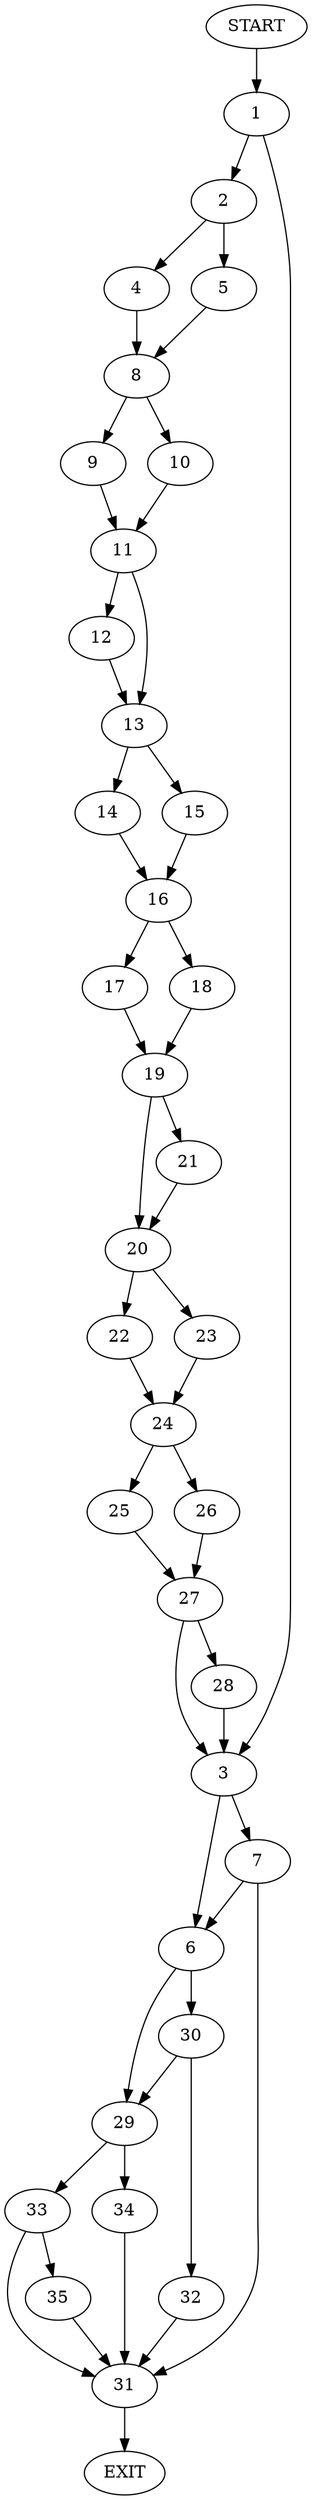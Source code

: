 digraph {
0 [label="START"]
36 [label="EXIT"]
0 -> 1
1 -> 2
1 -> 3
2 -> 4
2 -> 5
3 -> 6
3 -> 7
4 -> 8
5 -> 8
8 -> 9
8 -> 10
9 -> 11
10 -> 11
11 -> 12
11 -> 13
13 -> 14
13 -> 15
12 -> 13
15 -> 16
14 -> 16
16 -> 17
16 -> 18
17 -> 19
18 -> 19
19 -> 20
19 -> 21
21 -> 20
20 -> 22
20 -> 23
22 -> 24
23 -> 24
24 -> 25
24 -> 26
25 -> 27
26 -> 27
27 -> 28
27 -> 3
28 -> 3
6 -> 29
6 -> 30
7 -> 31
7 -> 6
31 -> 36
30 -> 29
30 -> 32
29 -> 33
29 -> 34
32 -> 31
33 -> 31
33 -> 35
34 -> 31
35 -> 31
}
